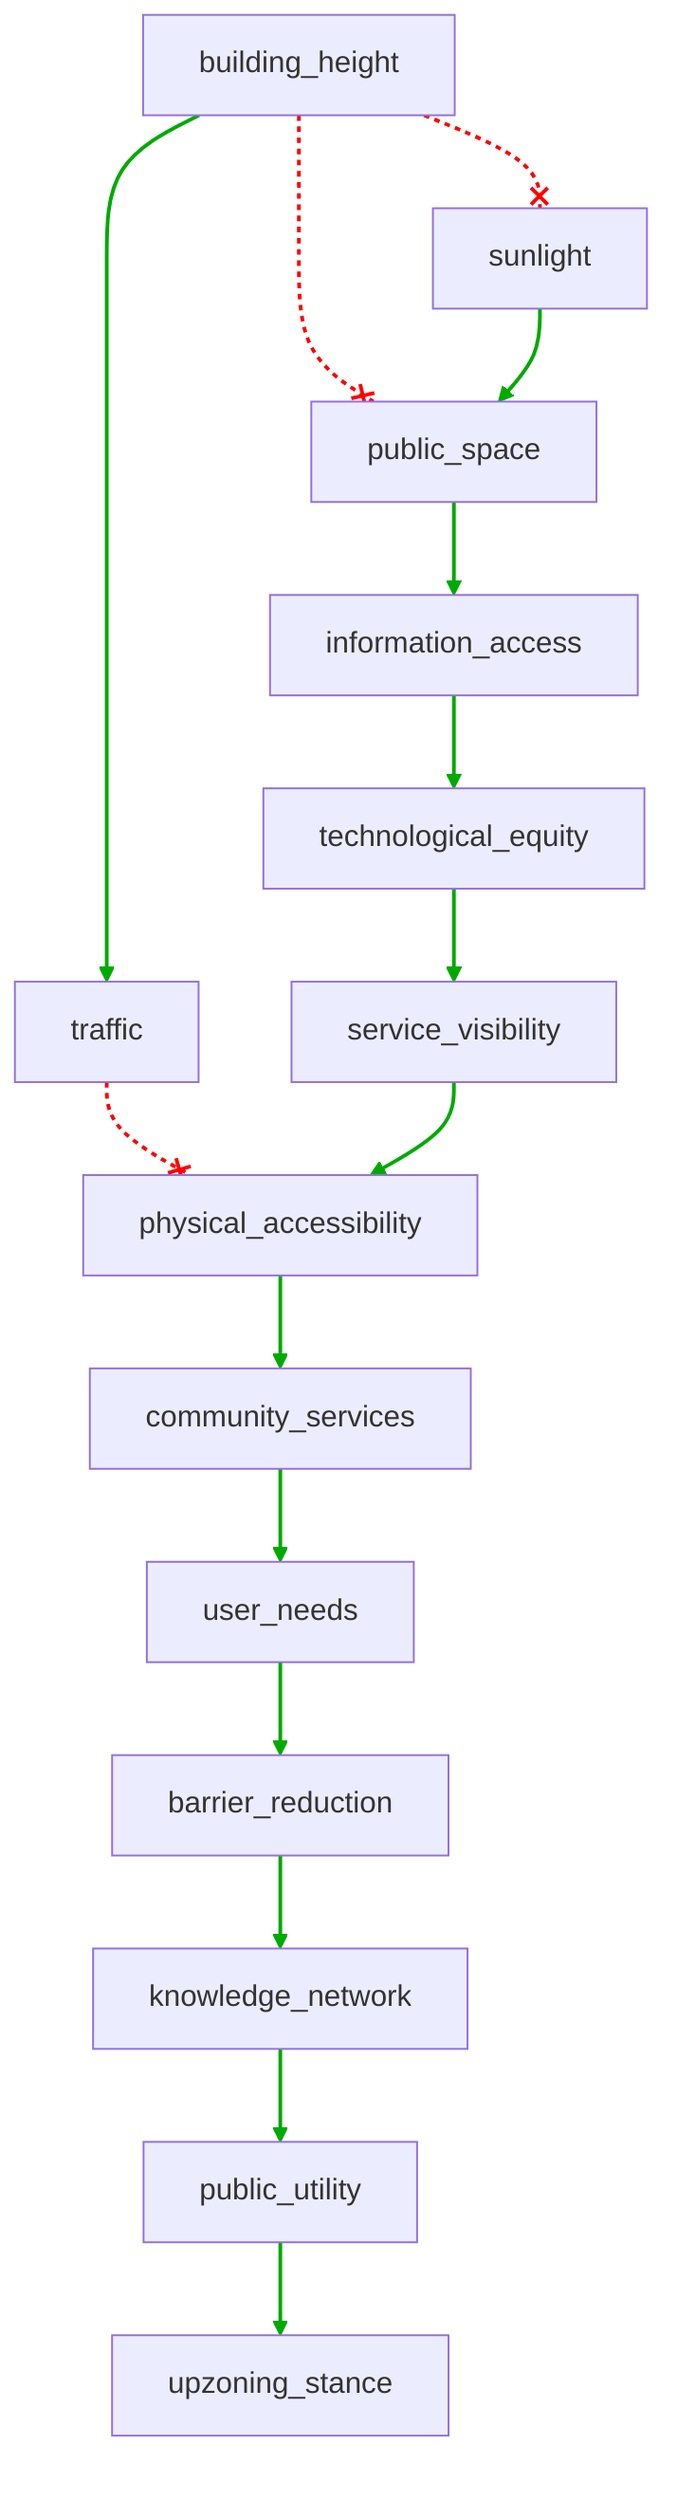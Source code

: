 flowchart TD
n1[building_height]
n2[traffic]
n3[sunlight]
n4[public_space]
n5[information_access]
n6[technological_equity]
n7[service_visibility]
n8[physical_accessibility]
n9[community_services]
n10[user_needs]
n11[barrier_reduction]
n12[knowledge_network]
n13[public_utility]
n14[upzoning_stance]
n1 --> n2
n1 --x n3
n1 --x n4
n2 --x n8
n3 --> n4
n4 --> n5
n5 --> n6
n6 --> n7
n7 --> n8
n8 --> n9
n9 --> n10
n10 --> n11
n11 --> n12
n12 --> n13
n13 --> n14
linkStyle 0 stroke:#00AA00,stroke-width:2px
linkStyle 1 stroke:#FF0000,stroke-dasharray:3,stroke-width:2px
linkStyle 2 stroke:#FF0000,stroke-dasharray:3,stroke-width:2px
linkStyle 3 stroke:#FF0000,stroke-dasharray:3,stroke-width:2px
linkStyle 4 stroke:#00AA00,stroke-width:2px
linkStyle 5 stroke:#00AA00,stroke-width:2px
linkStyle 6 stroke:#00AA00,stroke-width:2px
linkStyle 7 stroke:#00AA00,stroke-width:2px
linkStyle 8 stroke:#00AA00,stroke-width:2px
linkStyle 9 stroke:#00AA00,stroke-width:2px
linkStyle 10 stroke:#00AA00,stroke-width:2px
linkStyle 11 stroke:#00AA00,stroke-width:2px
linkStyle 12 stroke:#00AA00,stroke-width:2px
linkStyle 13 stroke:#00AA00,stroke-width:2px
linkStyle 14 stroke:#00AA00,stroke-width:2px